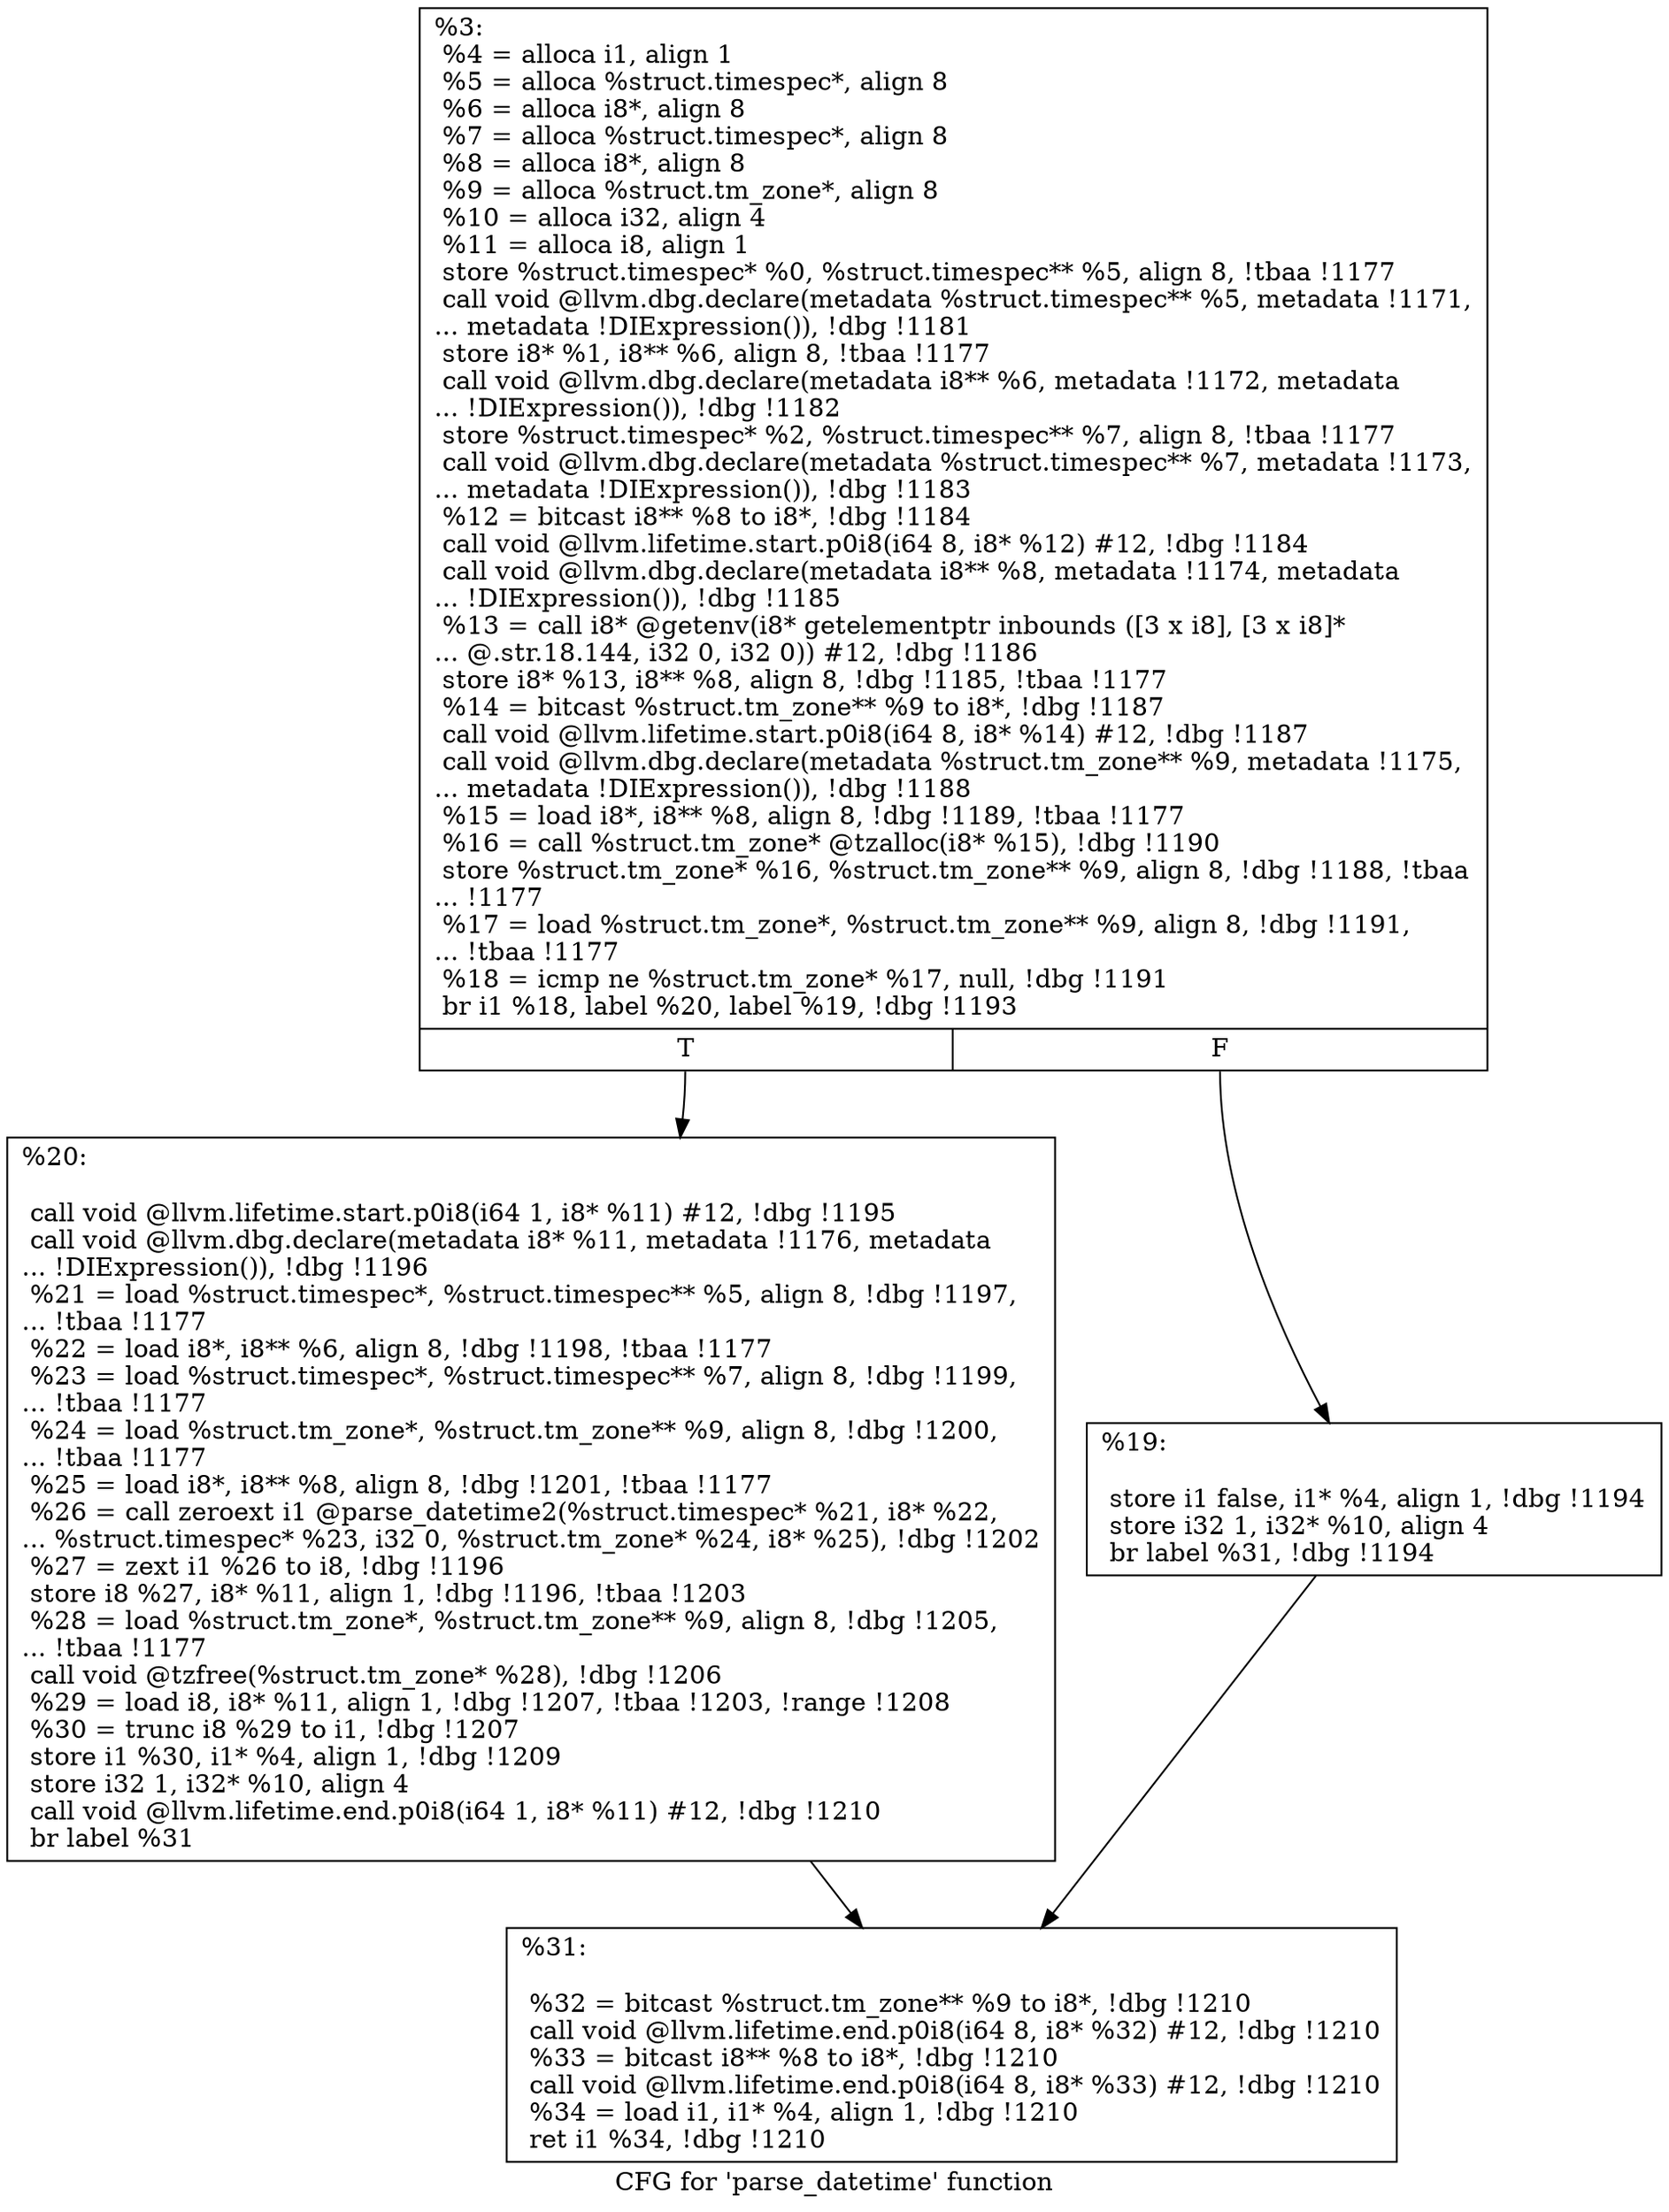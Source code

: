 digraph "CFG for 'parse_datetime' function" {
	label="CFG for 'parse_datetime' function";

	Node0x1cecf70 [shape=record,label="{%3:\l  %4 = alloca i1, align 1\l  %5 = alloca %struct.timespec*, align 8\l  %6 = alloca i8*, align 8\l  %7 = alloca %struct.timespec*, align 8\l  %8 = alloca i8*, align 8\l  %9 = alloca %struct.tm_zone*, align 8\l  %10 = alloca i32, align 4\l  %11 = alloca i8, align 1\l  store %struct.timespec* %0, %struct.timespec** %5, align 8, !tbaa !1177\l  call void @llvm.dbg.declare(metadata %struct.timespec** %5, metadata !1171,\l... metadata !DIExpression()), !dbg !1181\l  store i8* %1, i8** %6, align 8, !tbaa !1177\l  call void @llvm.dbg.declare(metadata i8** %6, metadata !1172, metadata\l... !DIExpression()), !dbg !1182\l  store %struct.timespec* %2, %struct.timespec** %7, align 8, !tbaa !1177\l  call void @llvm.dbg.declare(metadata %struct.timespec** %7, metadata !1173,\l... metadata !DIExpression()), !dbg !1183\l  %12 = bitcast i8** %8 to i8*, !dbg !1184\l  call void @llvm.lifetime.start.p0i8(i64 8, i8* %12) #12, !dbg !1184\l  call void @llvm.dbg.declare(metadata i8** %8, metadata !1174, metadata\l... !DIExpression()), !dbg !1185\l  %13 = call i8* @getenv(i8* getelementptr inbounds ([3 x i8], [3 x i8]*\l... @.str.18.144, i32 0, i32 0)) #12, !dbg !1186\l  store i8* %13, i8** %8, align 8, !dbg !1185, !tbaa !1177\l  %14 = bitcast %struct.tm_zone** %9 to i8*, !dbg !1187\l  call void @llvm.lifetime.start.p0i8(i64 8, i8* %14) #12, !dbg !1187\l  call void @llvm.dbg.declare(metadata %struct.tm_zone** %9, metadata !1175,\l... metadata !DIExpression()), !dbg !1188\l  %15 = load i8*, i8** %8, align 8, !dbg !1189, !tbaa !1177\l  %16 = call %struct.tm_zone* @tzalloc(i8* %15), !dbg !1190\l  store %struct.tm_zone* %16, %struct.tm_zone** %9, align 8, !dbg !1188, !tbaa\l... !1177\l  %17 = load %struct.tm_zone*, %struct.tm_zone** %9, align 8, !dbg !1191,\l... !tbaa !1177\l  %18 = icmp ne %struct.tm_zone* %17, null, !dbg !1191\l  br i1 %18, label %20, label %19, !dbg !1193\l|{<s0>T|<s1>F}}"];
	Node0x1cecf70:s0 -> Node0x1cf0f20;
	Node0x1cecf70:s1 -> Node0x1cf0ed0;
	Node0x1cf0ed0 [shape=record,label="{%19:\l\l  store i1 false, i1* %4, align 1, !dbg !1194\l  store i32 1, i32* %10, align 4\l  br label %31, !dbg !1194\l}"];
	Node0x1cf0ed0 -> Node0x1cf0f70;
	Node0x1cf0f20 [shape=record,label="{%20:\l\l  call void @llvm.lifetime.start.p0i8(i64 1, i8* %11) #12, !dbg !1195\l  call void @llvm.dbg.declare(metadata i8* %11, metadata !1176, metadata\l... !DIExpression()), !dbg !1196\l  %21 = load %struct.timespec*, %struct.timespec** %5, align 8, !dbg !1197,\l... !tbaa !1177\l  %22 = load i8*, i8** %6, align 8, !dbg !1198, !tbaa !1177\l  %23 = load %struct.timespec*, %struct.timespec** %7, align 8, !dbg !1199,\l... !tbaa !1177\l  %24 = load %struct.tm_zone*, %struct.tm_zone** %9, align 8, !dbg !1200,\l... !tbaa !1177\l  %25 = load i8*, i8** %8, align 8, !dbg !1201, !tbaa !1177\l  %26 = call zeroext i1 @parse_datetime2(%struct.timespec* %21, i8* %22,\l... %struct.timespec* %23, i32 0, %struct.tm_zone* %24, i8* %25), !dbg !1202\l  %27 = zext i1 %26 to i8, !dbg !1196\l  store i8 %27, i8* %11, align 1, !dbg !1196, !tbaa !1203\l  %28 = load %struct.tm_zone*, %struct.tm_zone** %9, align 8, !dbg !1205,\l... !tbaa !1177\l  call void @tzfree(%struct.tm_zone* %28), !dbg !1206\l  %29 = load i8, i8* %11, align 1, !dbg !1207, !tbaa !1203, !range !1208\l  %30 = trunc i8 %29 to i1, !dbg !1207\l  store i1 %30, i1* %4, align 1, !dbg !1209\l  store i32 1, i32* %10, align 4\l  call void @llvm.lifetime.end.p0i8(i64 1, i8* %11) #12, !dbg !1210\l  br label %31\l}"];
	Node0x1cf0f20 -> Node0x1cf0f70;
	Node0x1cf0f70 [shape=record,label="{%31:\l\l  %32 = bitcast %struct.tm_zone** %9 to i8*, !dbg !1210\l  call void @llvm.lifetime.end.p0i8(i64 8, i8* %32) #12, !dbg !1210\l  %33 = bitcast i8** %8 to i8*, !dbg !1210\l  call void @llvm.lifetime.end.p0i8(i64 8, i8* %33) #12, !dbg !1210\l  %34 = load i1, i1* %4, align 1, !dbg !1210\l  ret i1 %34, !dbg !1210\l}"];
}
